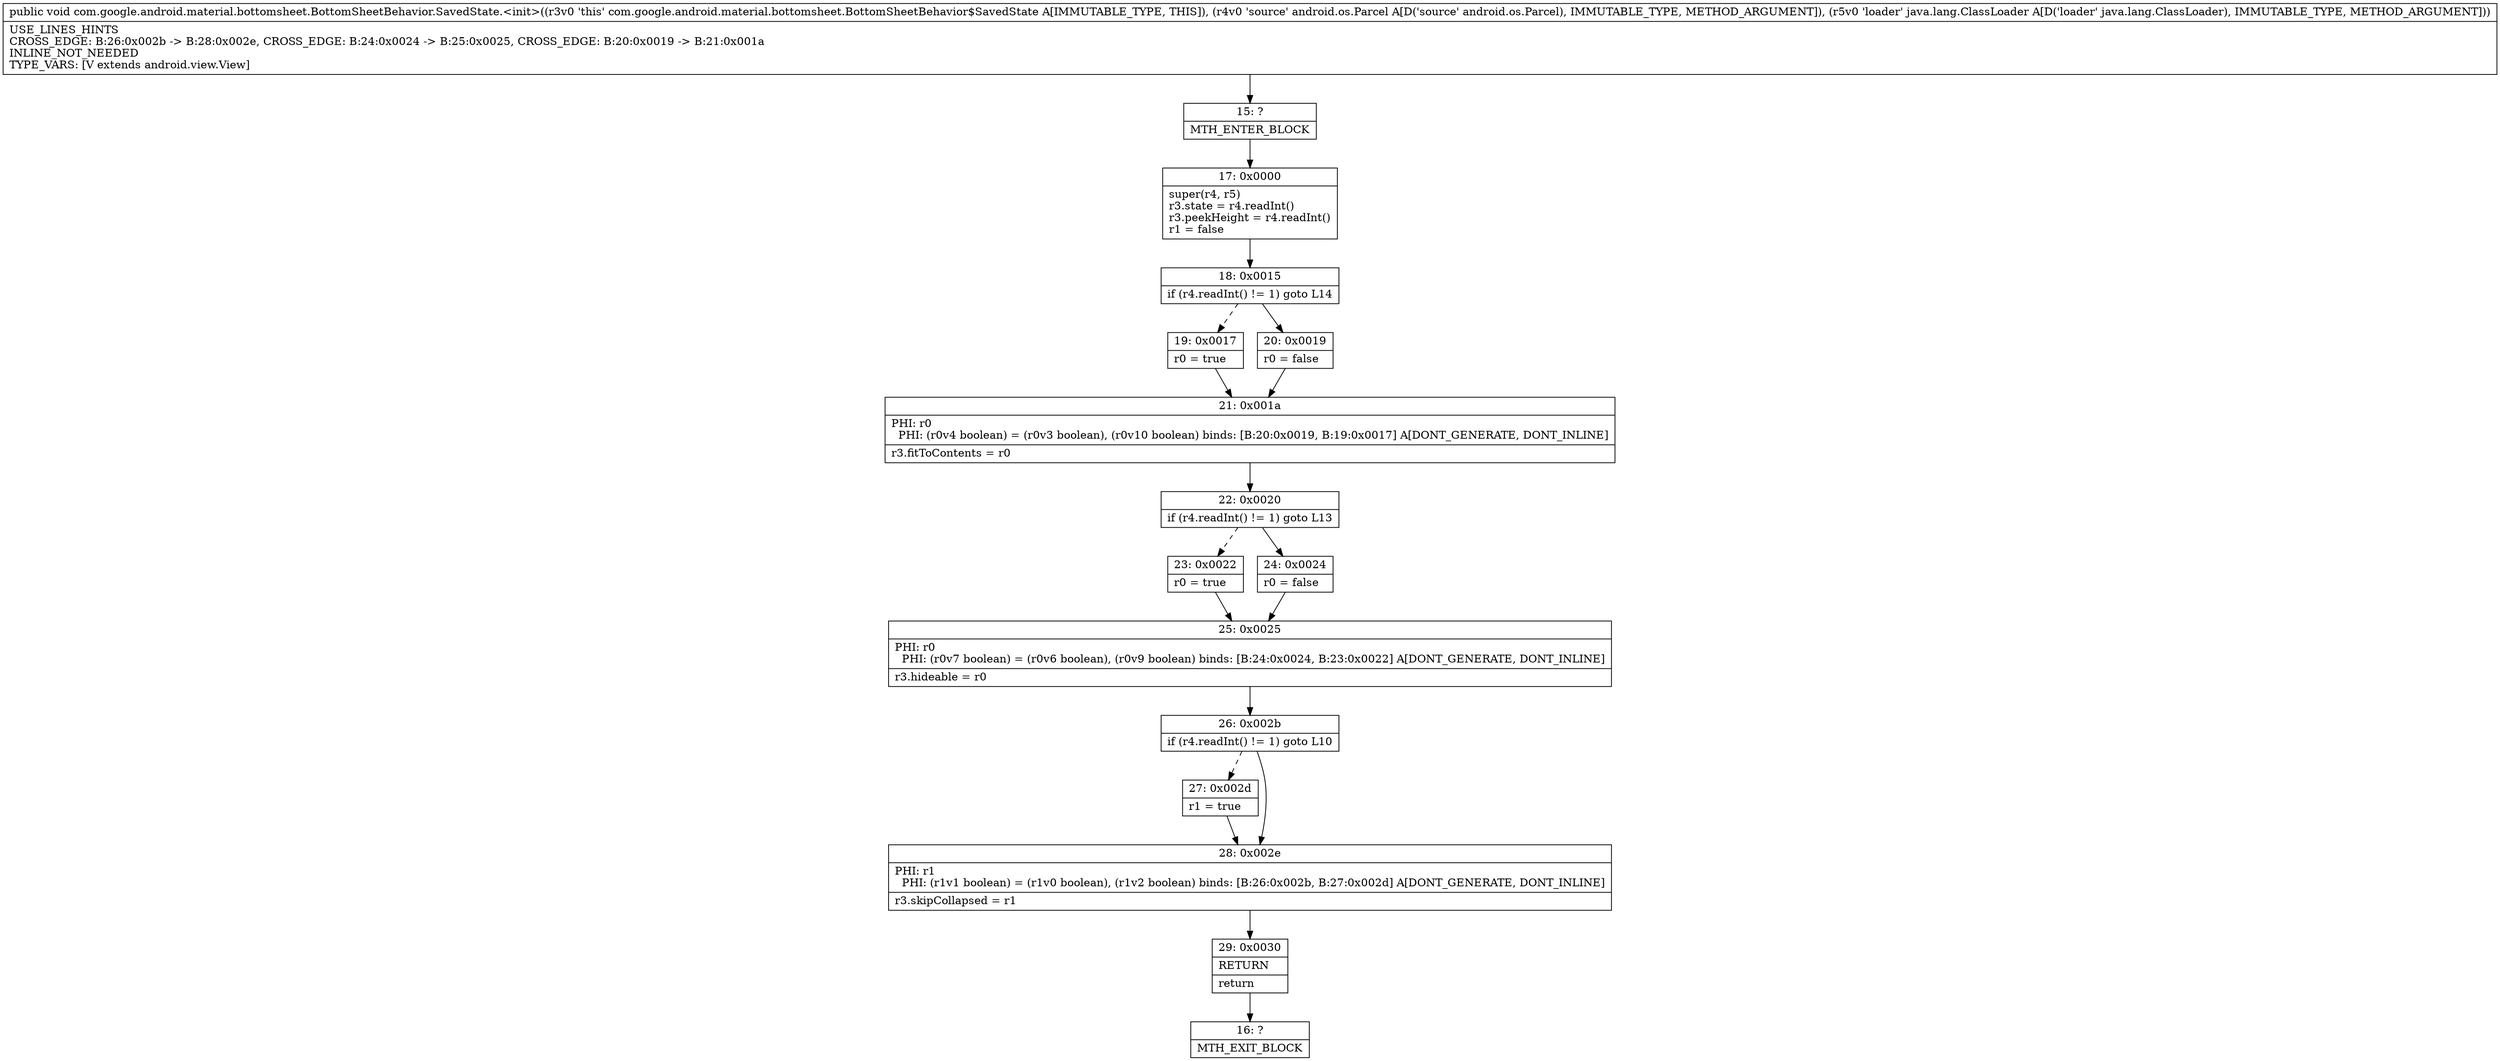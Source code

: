 digraph "CFG forcom.google.android.material.bottomsheet.BottomSheetBehavior.SavedState.\<init\>(Landroid\/os\/Parcel;Ljava\/lang\/ClassLoader;)V" {
Node_15 [shape=record,label="{15\:\ ?|MTH_ENTER_BLOCK\l}"];
Node_17 [shape=record,label="{17\:\ 0x0000|super(r4, r5)\lr3.state = r4.readInt()\lr3.peekHeight = r4.readInt()\lr1 = false\l}"];
Node_18 [shape=record,label="{18\:\ 0x0015|if (r4.readInt() != 1) goto L14\l}"];
Node_19 [shape=record,label="{19\:\ 0x0017|r0 = true\l}"];
Node_21 [shape=record,label="{21\:\ 0x001a|PHI: r0 \l  PHI: (r0v4 boolean) = (r0v3 boolean), (r0v10 boolean) binds: [B:20:0x0019, B:19:0x0017] A[DONT_GENERATE, DONT_INLINE]\l|r3.fitToContents = r0\l}"];
Node_22 [shape=record,label="{22\:\ 0x0020|if (r4.readInt() != 1) goto L13\l}"];
Node_23 [shape=record,label="{23\:\ 0x0022|r0 = true\l}"];
Node_25 [shape=record,label="{25\:\ 0x0025|PHI: r0 \l  PHI: (r0v7 boolean) = (r0v6 boolean), (r0v9 boolean) binds: [B:24:0x0024, B:23:0x0022] A[DONT_GENERATE, DONT_INLINE]\l|r3.hideable = r0\l}"];
Node_26 [shape=record,label="{26\:\ 0x002b|if (r4.readInt() != 1) goto L10\l}"];
Node_27 [shape=record,label="{27\:\ 0x002d|r1 = true\l}"];
Node_28 [shape=record,label="{28\:\ 0x002e|PHI: r1 \l  PHI: (r1v1 boolean) = (r1v0 boolean), (r1v2 boolean) binds: [B:26:0x002b, B:27:0x002d] A[DONT_GENERATE, DONT_INLINE]\l|r3.skipCollapsed = r1\l}"];
Node_29 [shape=record,label="{29\:\ 0x0030|RETURN\l|return\l}"];
Node_16 [shape=record,label="{16\:\ ?|MTH_EXIT_BLOCK\l}"];
Node_24 [shape=record,label="{24\:\ 0x0024|r0 = false\l}"];
Node_20 [shape=record,label="{20\:\ 0x0019|r0 = false\l}"];
MethodNode[shape=record,label="{public void com.google.android.material.bottomsheet.BottomSheetBehavior.SavedState.\<init\>((r3v0 'this' com.google.android.material.bottomsheet.BottomSheetBehavior$SavedState A[IMMUTABLE_TYPE, THIS]), (r4v0 'source' android.os.Parcel A[D('source' android.os.Parcel), IMMUTABLE_TYPE, METHOD_ARGUMENT]), (r5v0 'loader' java.lang.ClassLoader A[D('loader' java.lang.ClassLoader), IMMUTABLE_TYPE, METHOD_ARGUMENT]))  | USE_LINES_HINTS\lCROSS_EDGE: B:26:0x002b \-\> B:28:0x002e, CROSS_EDGE: B:24:0x0024 \-\> B:25:0x0025, CROSS_EDGE: B:20:0x0019 \-\> B:21:0x001a\lINLINE_NOT_NEEDED\lTYPE_VARS: [V extends android.view.View]\l}"];
MethodNode -> Node_15;Node_15 -> Node_17;
Node_17 -> Node_18;
Node_18 -> Node_19[style=dashed];
Node_18 -> Node_20;
Node_19 -> Node_21;
Node_21 -> Node_22;
Node_22 -> Node_23[style=dashed];
Node_22 -> Node_24;
Node_23 -> Node_25;
Node_25 -> Node_26;
Node_26 -> Node_27[style=dashed];
Node_26 -> Node_28;
Node_27 -> Node_28;
Node_28 -> Node_29;
Node_29 -> Node_16;
Node_24 -> Node_25;
Node_20 -> Node_21;
}

